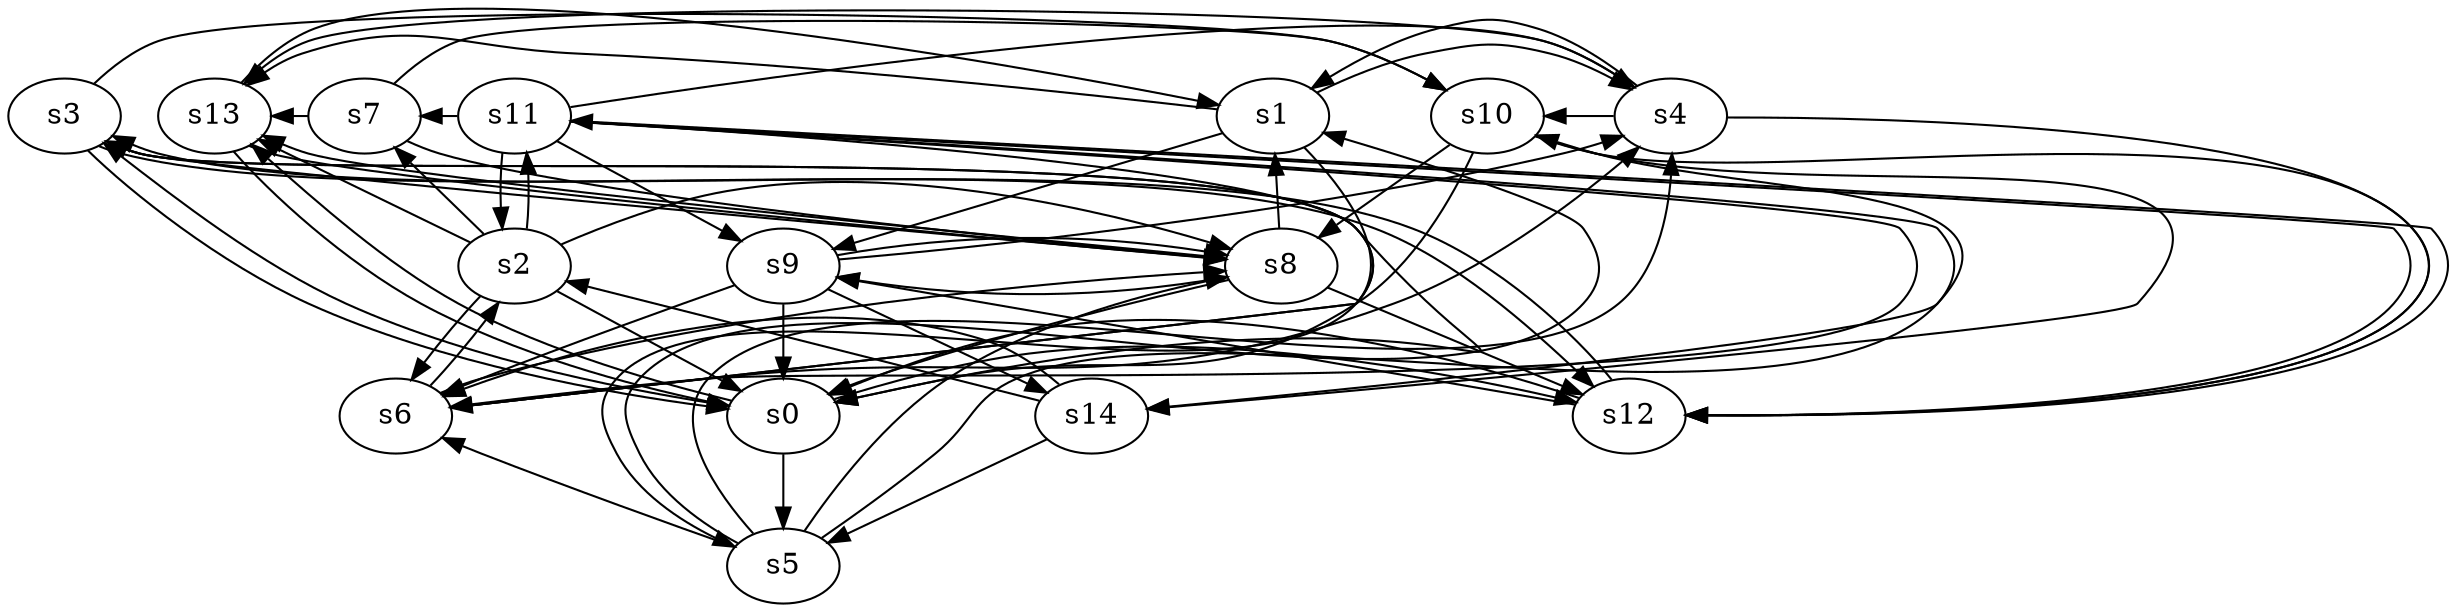 digraph game_0953_complex_15 {
    s0 [name="s0", player=1];
    s1 [name="s1", player=1];
    s2 [name="s2", player=1];
    s3 [name="s3", player=1, target=1];
    s4 [name="s4", player=0, target=1];
    s5 [name="s5", player=0];
    s6 [name="s6", player=1, target=1];
    s7 [name="s7", player=0];
    s8 [name="s8", player=1, target=1];
    s9 [name="s9", player=0];
    s10 [name="s10", player=0, target=1];
    s11 [name="s11", player=0];
    s12 [name="s12", player=0];
    s13 [name="s13", player=1];
    s14 [name="s14", player=1, target=1];

    s0 -> s3 [constraint="time % 3 == 1 && time % 4 == 2"];
    s0 -> s5;
    s0 -> s12 [constraint="time % 5 == 1 || time % 2 == 1"];
    s0 -> s13 [constraint="!(time % 3 == 2)"];
    s1 -> s4 [constraint="!(time % 2 == 1)"];
    s1 -> s6 [constraint="time % 3 == 1 || time % 3 == 0"];
    s1 -> s9 [constraint="time % 3 == 2"];
    s1 -> s13 [constraint="time % 4 == 0 || time % 4 == 2"];
    s2 -> s0;
    s2 -> s6;
    s2 -> s7 [constraint="time % 2 == 1 && time % 5 == 2"];
    s2 -> s8 [constraint="time % 5 == 2"];
    s2 -> s11 [constraint="time % 2 == 1 && time % 5 == 3"];
    s2 -> s13 [constraint="time % 4 == 3 && time % 5 == 4"];
    s3 -> s0 [constraint="time % 2 == 0 || time % 3 == 0"];
    s3 -> s5 [constraint="!(time % 2 == 1)"];
    s3 -> s8 [constraint="time % 4 == 2 && time % 5 == 3"];
    s3 -> s10 [constraint="time == 2 || time == 8 || time == 13 || time == 18"];
    s3 -> s12 [constraint="time % 5 == 0 || time % 4 == 3"];
    s4 -> s1 [constraint="time % 3 == 0 && time % 5 == 1"];
    s4 -> s10 [constraint="time % 4 == 3 || time % 2 == 0"];
    s4 -> s12 [constraint="time % 4 == 3"];
    s4 -> s13 [constraint="time % 4 == 0 && time % 5 == 0"];
    s5 -> s1 [constraint="time == 9"];
    s5 -> s4 [constraint="time == 4 || time == 6 || time == 8 || time == 13 || time == 21"];
    s5 -> s6 [constraint="time % 3 == 0 && time % 3 == 2"];
    s5 -> s8 [constraint="time == 8 || time == 10 || time == 14"];
    s5 -> s10 [constraint="time % 5 == 3 || time % 3 == 1"];
    s6 -> s2 [constraint="time % 3 == 1"];
    s6 -> s3 [constraint="!(time % 4 == 3)"];
    s6 -> s4 [constraint="time % 3 == 0 || time % 2 == 0"];
    s6 -> s8 [constraint="time == 0 || time == 14 || time == 21 || time == 29"];
    s7 -> s8 [constraint="time % 2 == 0"];
    s7 -> s10 [constraint="time % 4 == 3 || time % 5 == 0"];
    s7 -> s13 [constraint="time % 4 == 0"];
    s8 -> s0 [constraint="time % 2 == 1 || time % 5 == 4"];
    s8 -> s1 [constraint="time % 2 == 1 && time % 4 == 0"];
    s8 -> s9 [constraint="!(time % 4 == 2)"];
    s8 -> s12;
    s8 -> s13 [constraint="time % 4 == 0 || time % 2 == 0"];
    s9 -> s0;
    s9 -> s4 [constraint="time % 2 == 1 || time % 5 == 0"];
    s9 -> s6;
    s9 -> s8 [constraint="time % 4 == 0 && time % 4 == 0"];
    s9 -> s14;
    s10 -> s0 [constraint="time % 5 == 2 || time % 3 == 0"];
    s10 -> s8;
    s10 -> s12;
    s10 -> s14 [constraint="time % 3 == 0 || time % 5 == 4"];
    s11 -> s0 [constraint="time % 4 == 3 && time % 5 == 3"];
    s11 -> s2;
    s11 -> s4 [constraint="time == 7 || time == 10 || time == 11 || time == 12 || time == 15"];
    s11 -> s6 [constraint="time % 3 == 2 || time % 2 == 0"];
    s11 -> s7 [constraint="time % 6 == 3"];
    s11 -> s9 [constraint="time % 6 == 1"];
    s11 -> s12 [constraint="time % 2 == 0 && time % 4 == 0"];
    s11 -> s14 [constraint="time % 3 == 1 && time % 3 == 0"];
    s12 -> s0 [constraint="time % 3 == 2 && time % 3 == 1"];
    s12 -> s3 [constraint="!(time % 4 == 1)"];
    s12 -> s9 [constraint="time % 6 == 1"];
    s12 -> s11 [constraint="time % 2 == 0"];
    s13 -> s0 [constraint="time % 4 == 3 || time % 2 == 0"];
    s13 -> s1 [constraint="!(time % 6 == 2)"];
    s13 -> s8 [constraint="time % 3 == 2 && time % 4 == 3"];
    s14 -> s2 [constraint="time % 4 == 0 && time % 4 == 3"];
    s14 -> s5 [constraint="time % 2 == 1 && time % 5 == 2"];
    s14 -> s6 [constraint="time % 2 == 1 && time % 5 == 1"];
}
